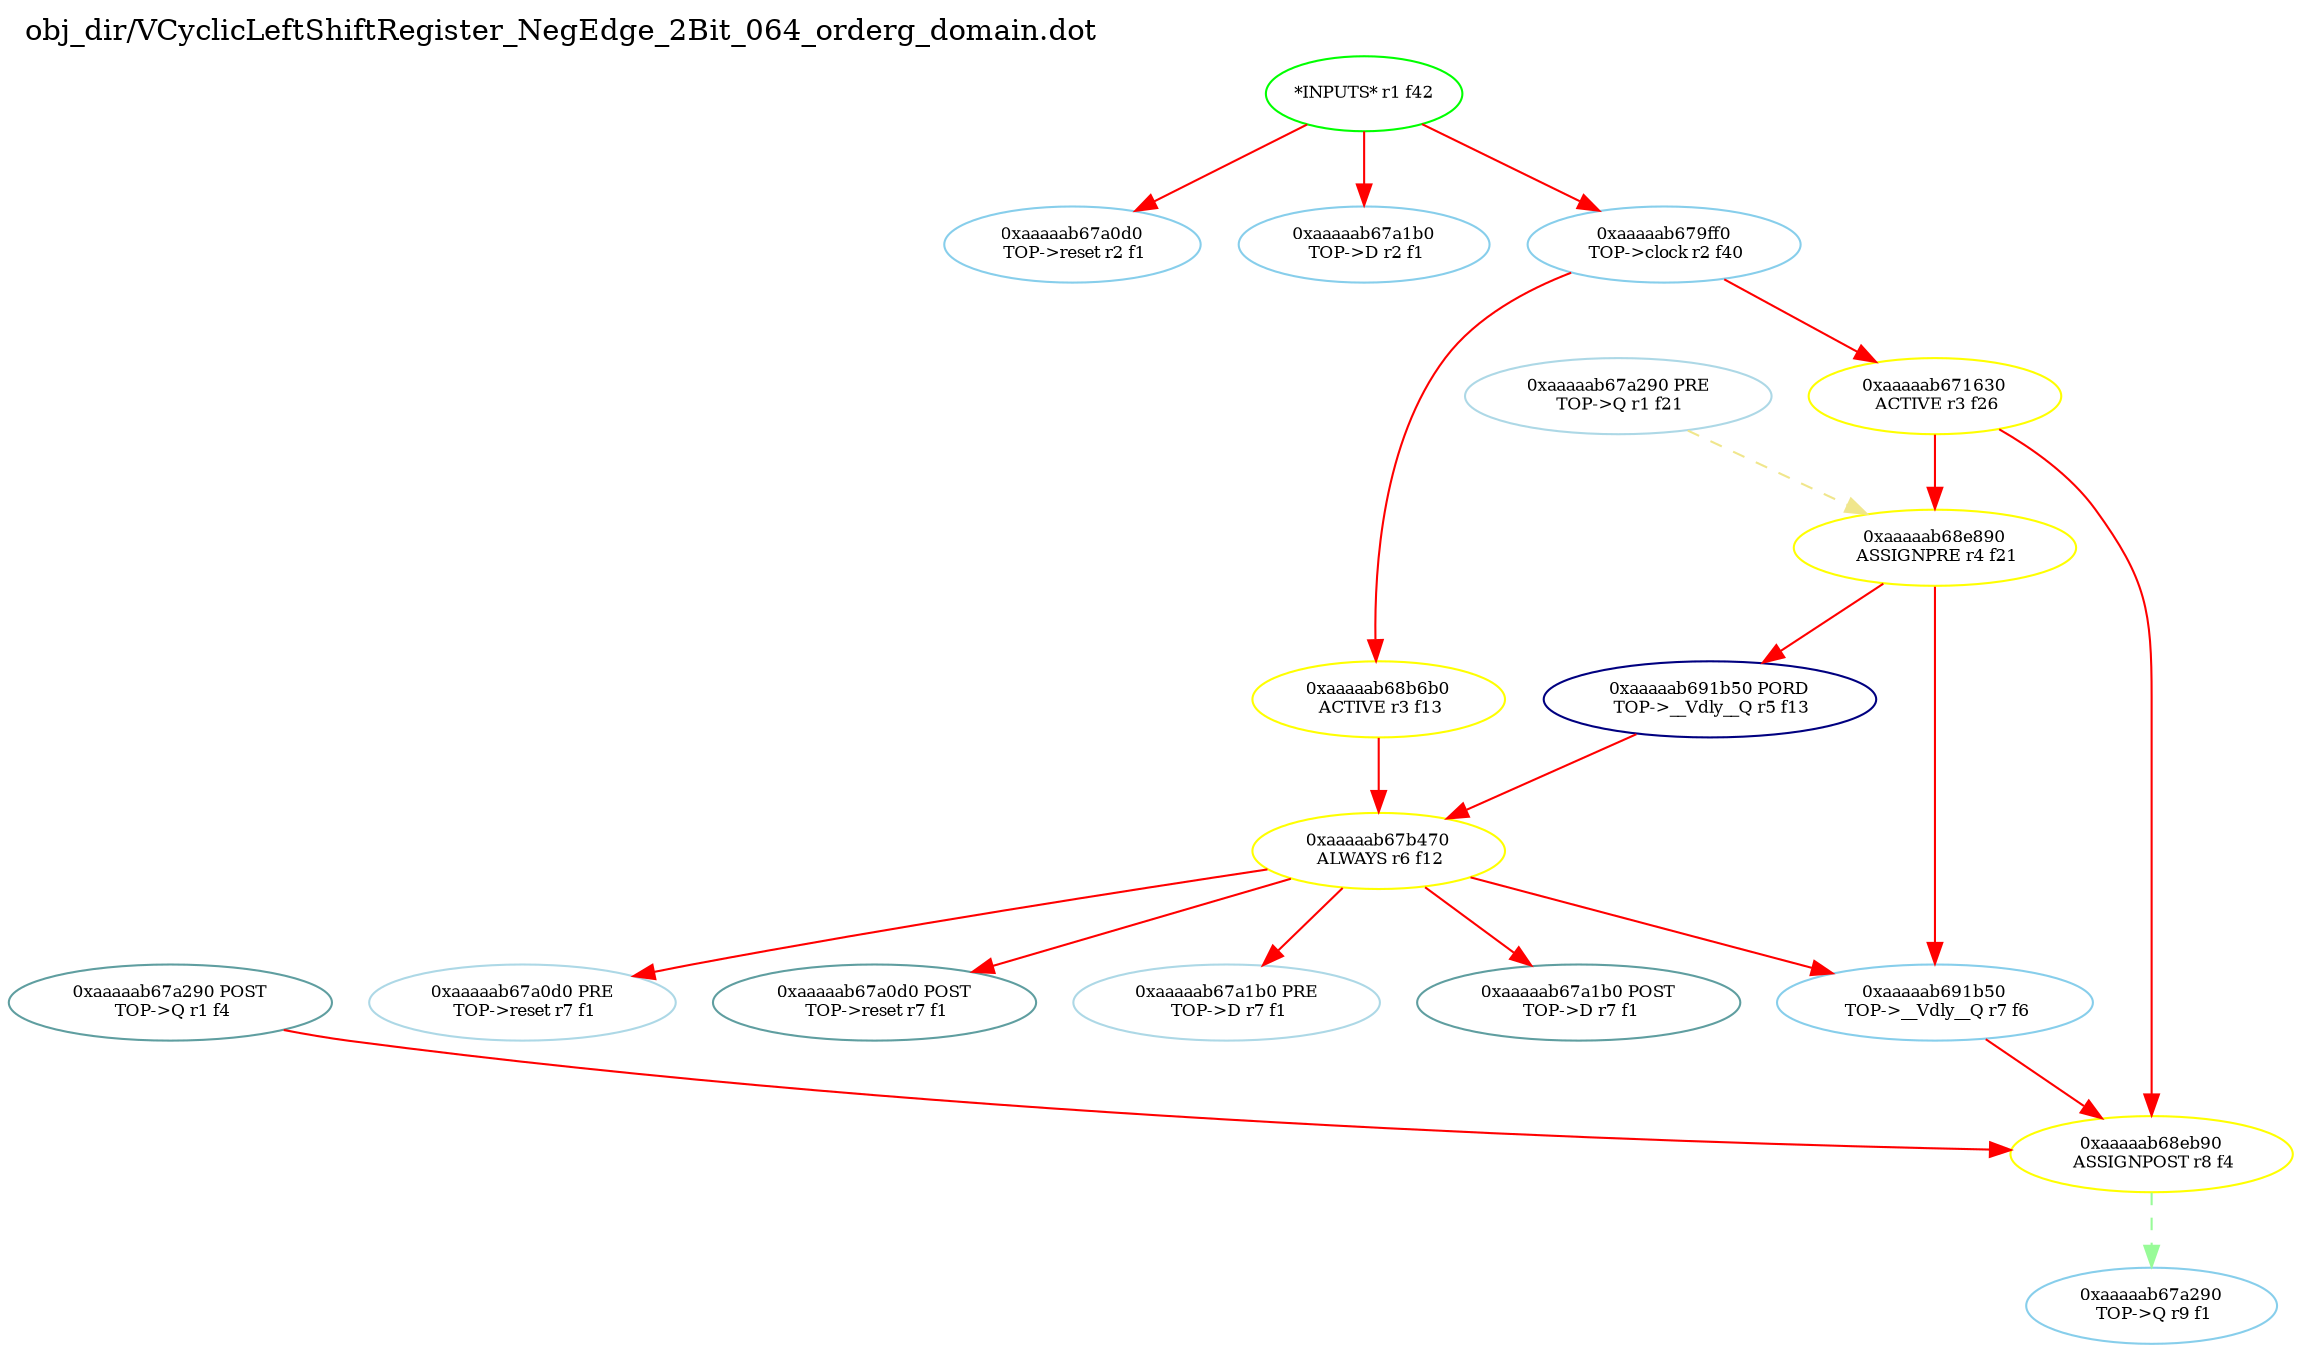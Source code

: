 digraph v3graph {
	graph	[label="obj_dir/VCyclicLeftShiftRegister_NegEdge_2Bit_064_orderg_domain.dot",
		 labelloc=t, labeljust=l,
		 //size="7.5,10",
		 rankdir=TB];
	n0xaaaaab679e30_0	[fontsize=8 label="0xaaaaab67a290 POST\n TOP->Q r1 f4", color=CadetBlue];
	n0xaaaaab679e30_1	[fontsize=8 label="0xaaaaab67a290 PRE\n TOP->Q r1 f21", color=lightblue];
	n2	[fontsize=8 label="*INPUTS* r1 f42", color=green];
	n0xaaaaab679e30_3	[fontsize=8 label="0xaaaaab67a0d0\n TOP->reset r2 f1", color=skyblue];
	n0xaaaaab679e30_4	[fontsize=8 label="0xaaaaab67a1b0\n TOP->D r2 f1", color=skyblue];
	n0xaaaaab679e30_5	[fontsize=8 label="0xaaaaab679ff0\n TOP->clock r2 f40", color=skyblue];
	n0xaaaaab679e30_6	[fontsize=8 label="0xaaaaab68b6b0\n ACTIVE r3 f13", color=yellow];
	n0xaaaaab679e30_7	[fontsize=8 label="0xaaaaab671630\n ACTIVE r3 f26", color=yellow];
	n0xaaaaab679e30_8	[fontsize=8 label="0xaaaaab68e890\n ASSIGNPRE r4 f21", color=yellow];
	n0xaaaaab679e30_9	[fontsize=8 label="0xaaaaab691b50 PORD\n TOP->__Vdly__Q r5 f13", color=NavyBlue];
	n0xaaaaab679e30_10	[fontsize=8 label="0xaaaaab67b470\n ALWAYS r6 f12", color=yellow];
	n0xaaaaab679e30_11	[fontsize=8 label="0xaaaaab67a0d0 PRE\n TOP->reset r7 f1", color=lightblue];
	n0xaaaaab679e30_12	[fontsize=8 label="0xaaaaab67a0d0 POST\n TOP->reset r7 f1", color=CadetBlue];
	n0xaaaaab679e30_13	[fontsize=8 label="0xaaaaab67a1b0 PRE\n TOP->D r7 f1", color=lightblue];
	n0xaaaaab679e30_14	[fontsize=8 label="0xaaaaab67a1b0 POST\n TOP->D r7 f1", color=CadetBlue];
	n0xaaaaab679e30_15	[fontsize=8 label="0xaaaaab691b50\n TOP->__Vdly__Q r7 f6", color=skyblue];
	n0xaaaaab679e30_16	[fontsize=8 label="0xaaaaab68eb90\n ASSIGNPOST r8 f4", color=yellow];
	n0xaaaaab679e30_17	[fontsize=8 label="0xaaaaab67a290\n TOP->Q r9 f1", color=skyblue];
	n0xaaaaab679e30_0 -> n0xaaaaab679e30_16 [fontsize=8 label="" weight=2 color=red];
	n0xaaaaab679e30_1 -> n0xaaaaab679e30_8 [fontsize=8 label="" weight=3 color=khaki style=dashed];
	n2 -> n0xaaaaab679e30_3 [fontsize=8 label="" weight=1 color=red];
	n2 -> n0xaaaaab679e30_4 [fontsize=8 label="" weight=1 color=red];
	n2 -> n0xaaaaab679e30_5 [fontsize=8 label="" weight=1 color=red];
	n0xaaaaab679e30_5 -> n0xaaaaab679e30_6 [fontsize=8 label="" weight=8 color=red];
	n0xaaaaab679e30_5 -> n0xaaaaab679e30_7 [fontsize=8 label="" weight=8 color=red];
	n0xaaaaab679e30_6 -> n0xaaaaab679e30_10 [fontsize=8 label="" weight=32 color=red];
	n0xaaaaab679e30_7 -> n0xaaaaab679e30_8 [fontsize=8 label="" weight=32 color=red];
	n0xaaaaab679e30_7 -> n0xaaaaab679e30_16 [fontsize=8 label="" weight=32 color=red];
	n0xaaaaab679e30_8 -> n0xaaaaab679e30_9 [fontsize=8 label="" weight=32 color=red];
	n0xaaaaab679e30_8 -> n0xaaaaab679e30_15 [fontsize=8 label="" weight=32 color=red];
	n0xaaaaab679e30_9 -> n0xaaaaab679e30_10 [fontsize=8 label="" weight=32 color=red];
	n0xaaaaab679e30_10 -> n0xaaaaab679e30_11 [fontsize=8 label="" weight=32 color=red];
	n0xaaaaab679e30_10 -> n0xaaaaab679e30_12 [fontsize=8 label="" weight=2 color=red];
	n0xaaaaab679e30_10 -> n0xaaaaab679e30_13 [fontsize=8 label="" weight=32 color=red];
	n0xaaaaab679e30_10 -> n0xaaaaab679e30_14 [fontsize=8 label="" weight=2 color=red];
	n0xaaaaab679e30_10 -> n0xaaaaab679e30_15 [fontsize=8 label="" weight=32 color=red];
	n0xaaaaab679e30_15 -> n0xaaaaab679e30_16 [fontsize=8 label="" weight=8 color=red];
	n0xaaaaab679e30_16 -> n0xaaaaab679e30_17 [fontsize=8 label="" weight=1 color=PaleGreen style=dashed];
}
